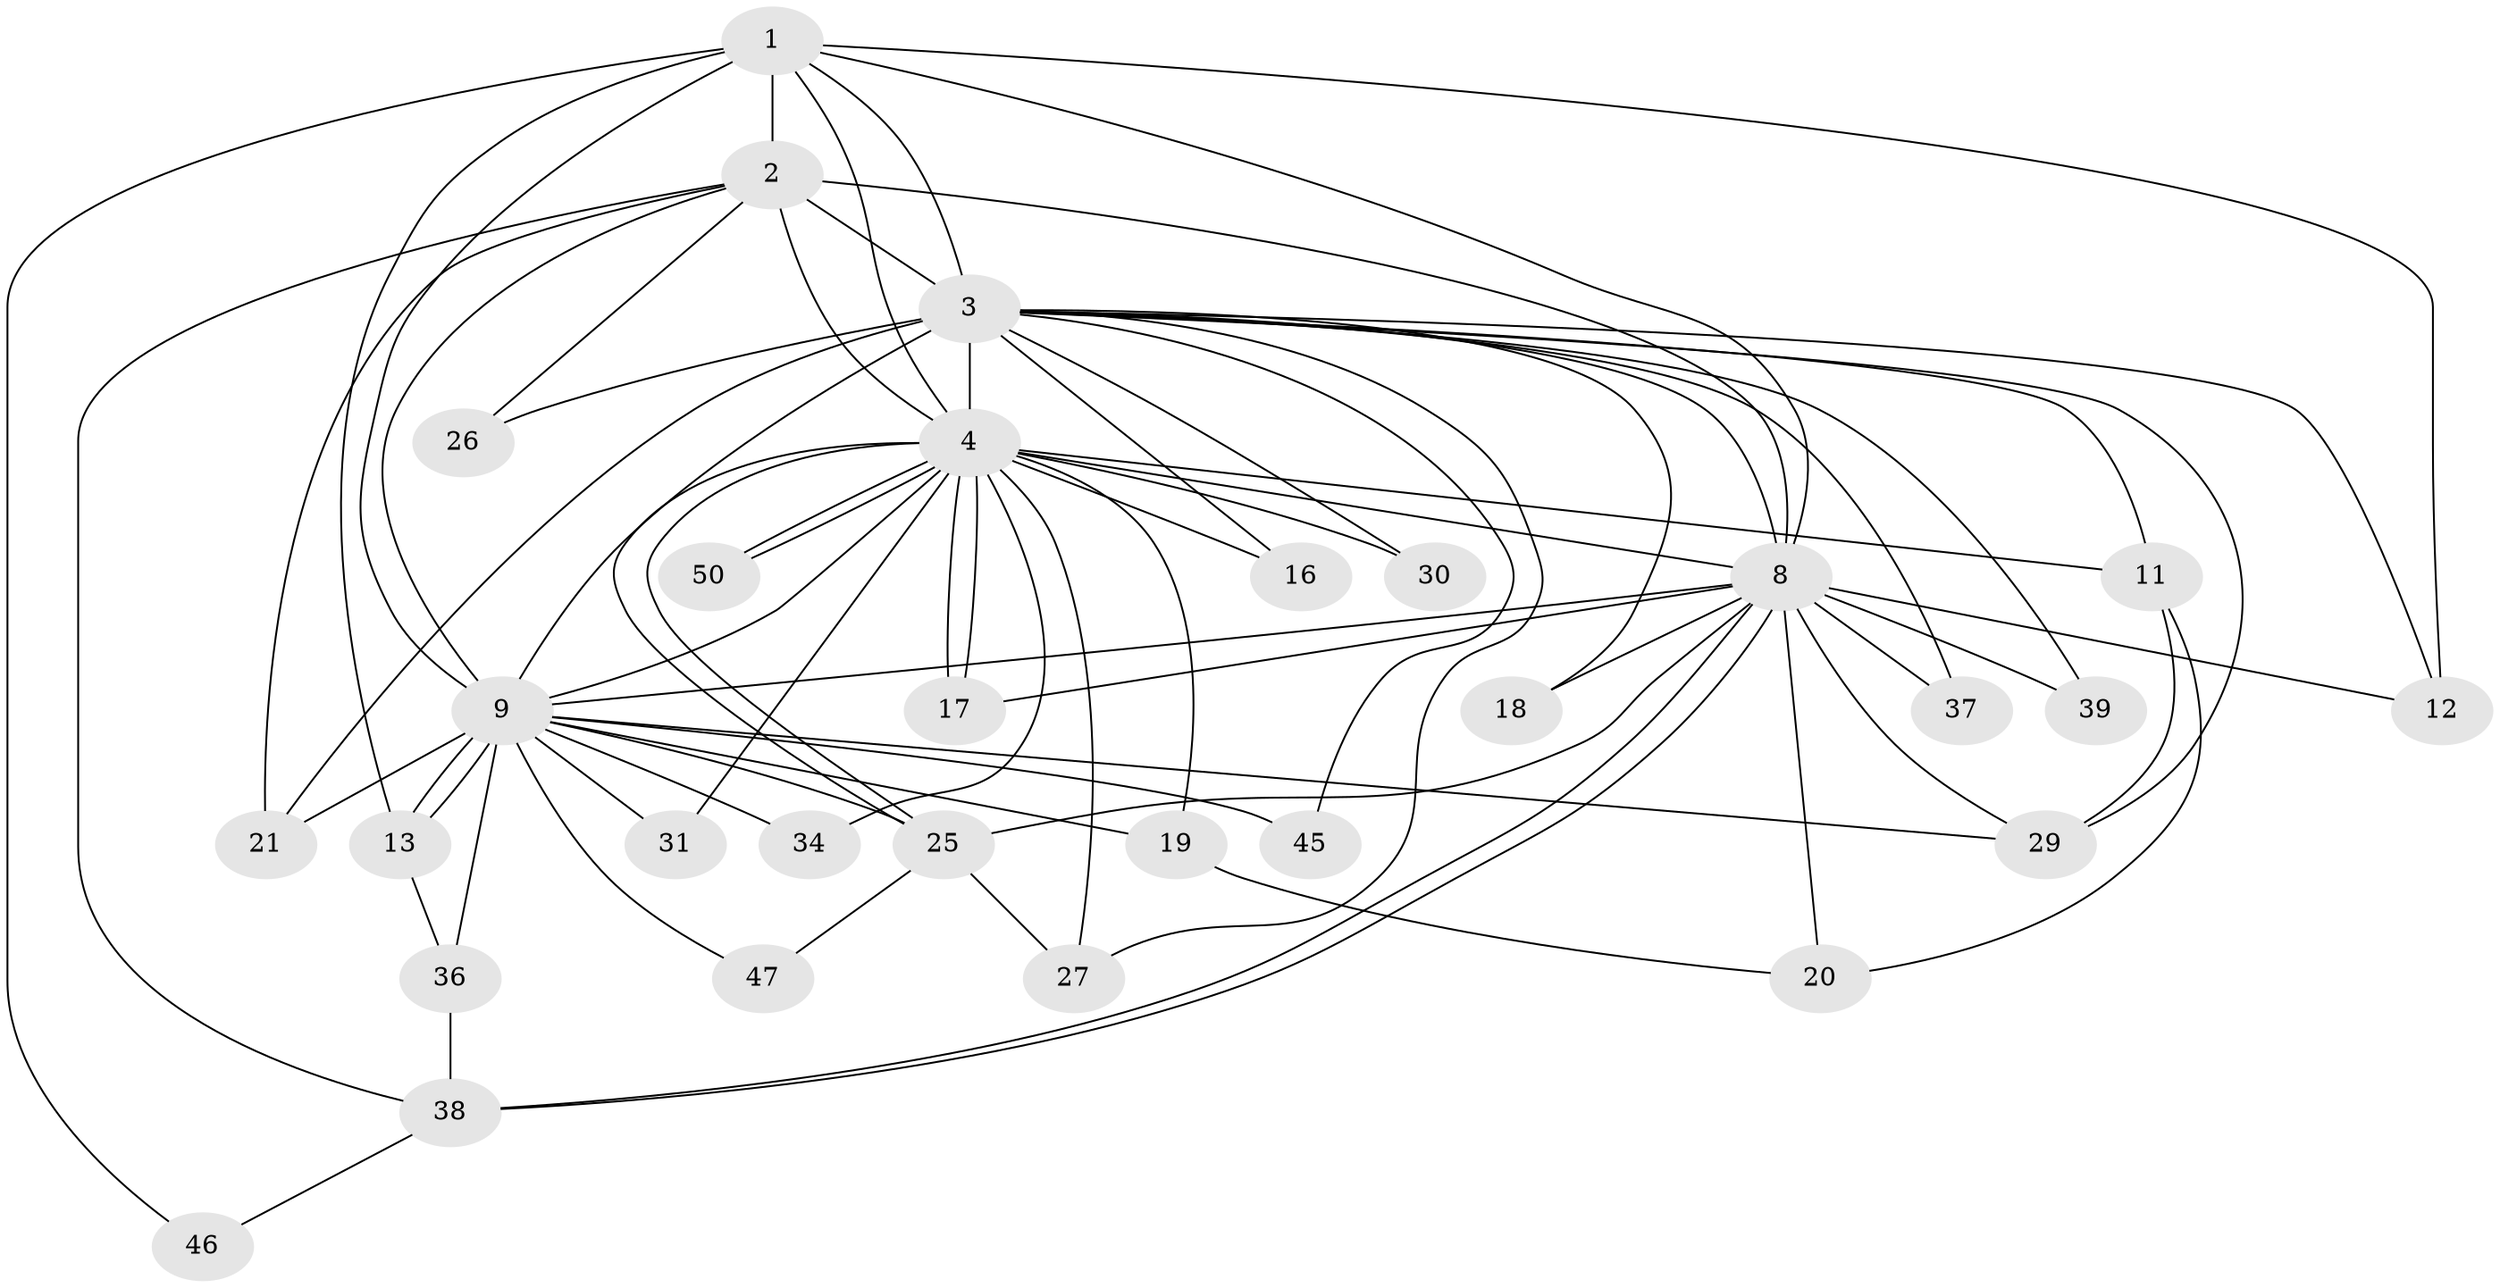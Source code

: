 // original degree distribution, {15: 0.04918032786885246, 16: 0.01639344262295082, 14: 0.01639344262295082, 26: 0.01639344262295082, 12: 0.01639344262295082, 22: 0.01639344262295082, 21: 0.01639344262295082, 11: 0.01639344262295082, 4: 0.06557377049180328, 3: 0.16393442622950818, 2: 0.5737704918032787, 6: 0.01639344262295082, 5: 0.01639344262295082}
// Generated by graph-tools (version 1.1) at 2025/54/03/05/25 16:54:47]
// undirected, 30 vertices, 75 edges
graph export_dot {
graph [start="1"]
  node [color=gray90,style=filled];
  1;
  2 [super="+53+58+55+51+6"];
  3 [super="+5+28"];
  4 [super="+33+14+42"];
  8 [super="+56"];
  9 [super="+10+15+24"];
  11;
  12;
  13 [super="+35"];
  16;
  17 [super="+60"];
  18 [super="+44"];
  19 [super="+54"];
  20;
  21 [super="+43+22"];
  25 [super="+52+61+32"];
  26;
  27;
  29 [super="+41"];
  30;
  31;
  34;
  36;
  37;
  38 [super="+49"];
  39;
  45;
  46;
  47;
  50;
  1 -- 2 [weight=4];
  1 -- 3 [weight=3];
  1 -- 4;
  1 -- 8;
  1 -- 9 [weight=3];
  1 -- 12;
  1 -- 46;
  1 -- 13;
  2 -- 3 [weight=7];
  2 -- 4 [weight=2];
  2 -- 8 [weight=3];
  2 -- 9 [weight=4];
  2 -- 26;
  2 -- 21 [weight=2];
  2 -- 38;
  3 -- 4 [weight=4];
  3 -- 8 [weight=4];
  3 -- 9 [weight=7];
  3 -- 11;
  3 -- 39;
  3 -- 12;
  3 -- 16;
  3 -- 18 [weight=2];
  3 -- 26;
  3 -- 27;
  3 -- 29;
  3 -- 30;
  3 -- 37;
  3 -- 45;
  3 -- 21;
  4 -- 8 [weight=2];
  4 -- 9 [weight=2];
  4 -- 11;
  4 -- 16;
  4 -- 17;
  4 -- 17;
  4 -- 19;
  4 -- 25;
  4 -- 25;
  4 -- 27;
  4 -- 30;
  4 -- 31;
  4 -- 34;
  4 -- 50;
  4 -- 50;
  8 -- 9 [weight=3];
  8 -- 18;
  8 -- 20;
  8 -- 37;
  8 -- 38;
  8 -- 38;
  8 -- 39;
  8 -- 25;
  8 -- 17;
  8 -- 12;
  8 -- 29;
  9 -- 13;
  9 -- 13;
  9 -- 19;
  9 -- 36;
  9 -- 45;
  9 -- 47;
  9 -- 21 [weight=2];
  9 -- 25;
  9 -- 34;
  9 -- 29;
  9 -- 31;
  11 -- 20;
  11 -- 29;
  13 -- 36;
  19 -- 20;
  25 -- 47;
  25 -- 27;
  36 -- 38;
  38 -- 46;
}
